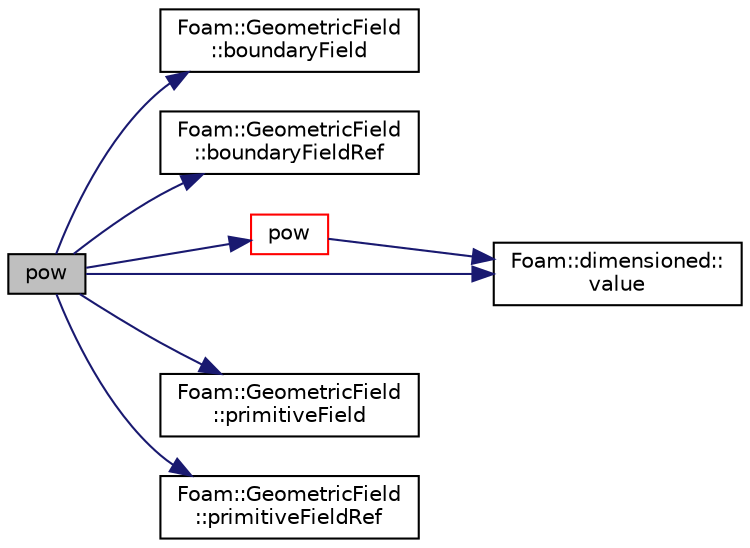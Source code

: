 digraph "pow"
{
  bgcolor="transparent";
  edge [fontname="Helvetica",fontsize="10",labelfontname="Helvetica",labelfontsize="10"];
  node [fontname="Helvetica",fontsize="10",shape=record];
  rankdir="LR";
  Node86577 [label="pow",height=0.2,width=0.4,color="black", fillcolor="grey75", style="filled", fontcolor="black"];
  Node86577 -> Node86578 [color="midnightblue",fontsize="10",style="solid",fontname="Helvetica"];
  Node86578 [label="Foam::GeometricField\l::boundaryField",height=0.2,width=0.4,color="black",URL="$a23249.html#a9ff7de36fba06b4f4f77a75142ad72b6",tooltip="Return const-reference to the boundary field. "];
  Node86577 -> Node86579 [color="midnightblue",fontsize="10",style="solid",fontname="Helvetica"];
  Node86579 [label="Foam::GeometricField\l::boundaryFieldRef",height=0.2,width=0.4,color="black",URL="$a23249.html#af3831c9fea9f6ae7532a6d57cc67c959",tooltip="Return a reference to the boundary field. "];
  Node86577 -> Node86580 [color="midnightblue",fontsize="10",style="solid",fontname="Helvetica"];
  Node86580 [label="pow",height=0.2,width=0.4,color="red",URL="$a21851.html#a7500c8e9d27a442adc75e287de074c7c"];
  Node86580 -> Node86583 [color="midnightblue",fontsize="10",style="solid",fontname="Helvetica"];
  Node86583 [label="Foam::dimensioned::\lvalue",height=0.2,width=0.4,color="black",URL="$a27473.html#a7948200a26c85fc3a83ffa510a91d668",tooltip="Return const reference to value. "];
  Node86577 -> Node86584 [color="midnightblue",fontsize="10",style="solid",fontname="Helvetica"];
  Node86584 [label="Foam::GeometricField\l::primitiveField",height=0.2,width=0.4,color="black",URL="$a23249.html#a3d8b34acd265b26c7d4984d1618f9ee2",tooltip="Return a const-reference to the internal field. "];
  Node86577 -> Node86585 [color="midnightblue",fontsize="10",style="solid",fontname="Helvetica"];
  Node86585 [label="Foam::GeometricField\l::primitiveFieldRef",height=0.2,width=0.4,color="black",URL="$a23249.html#a1c19f056796aa3c294dccefee1f7d26d",tooltip="Return a reference to the internal field. "];
  Node86577 -> Node86583 [color="midnightblue",fontsize="10",style="solid",fontname="Helvetica"];
}
